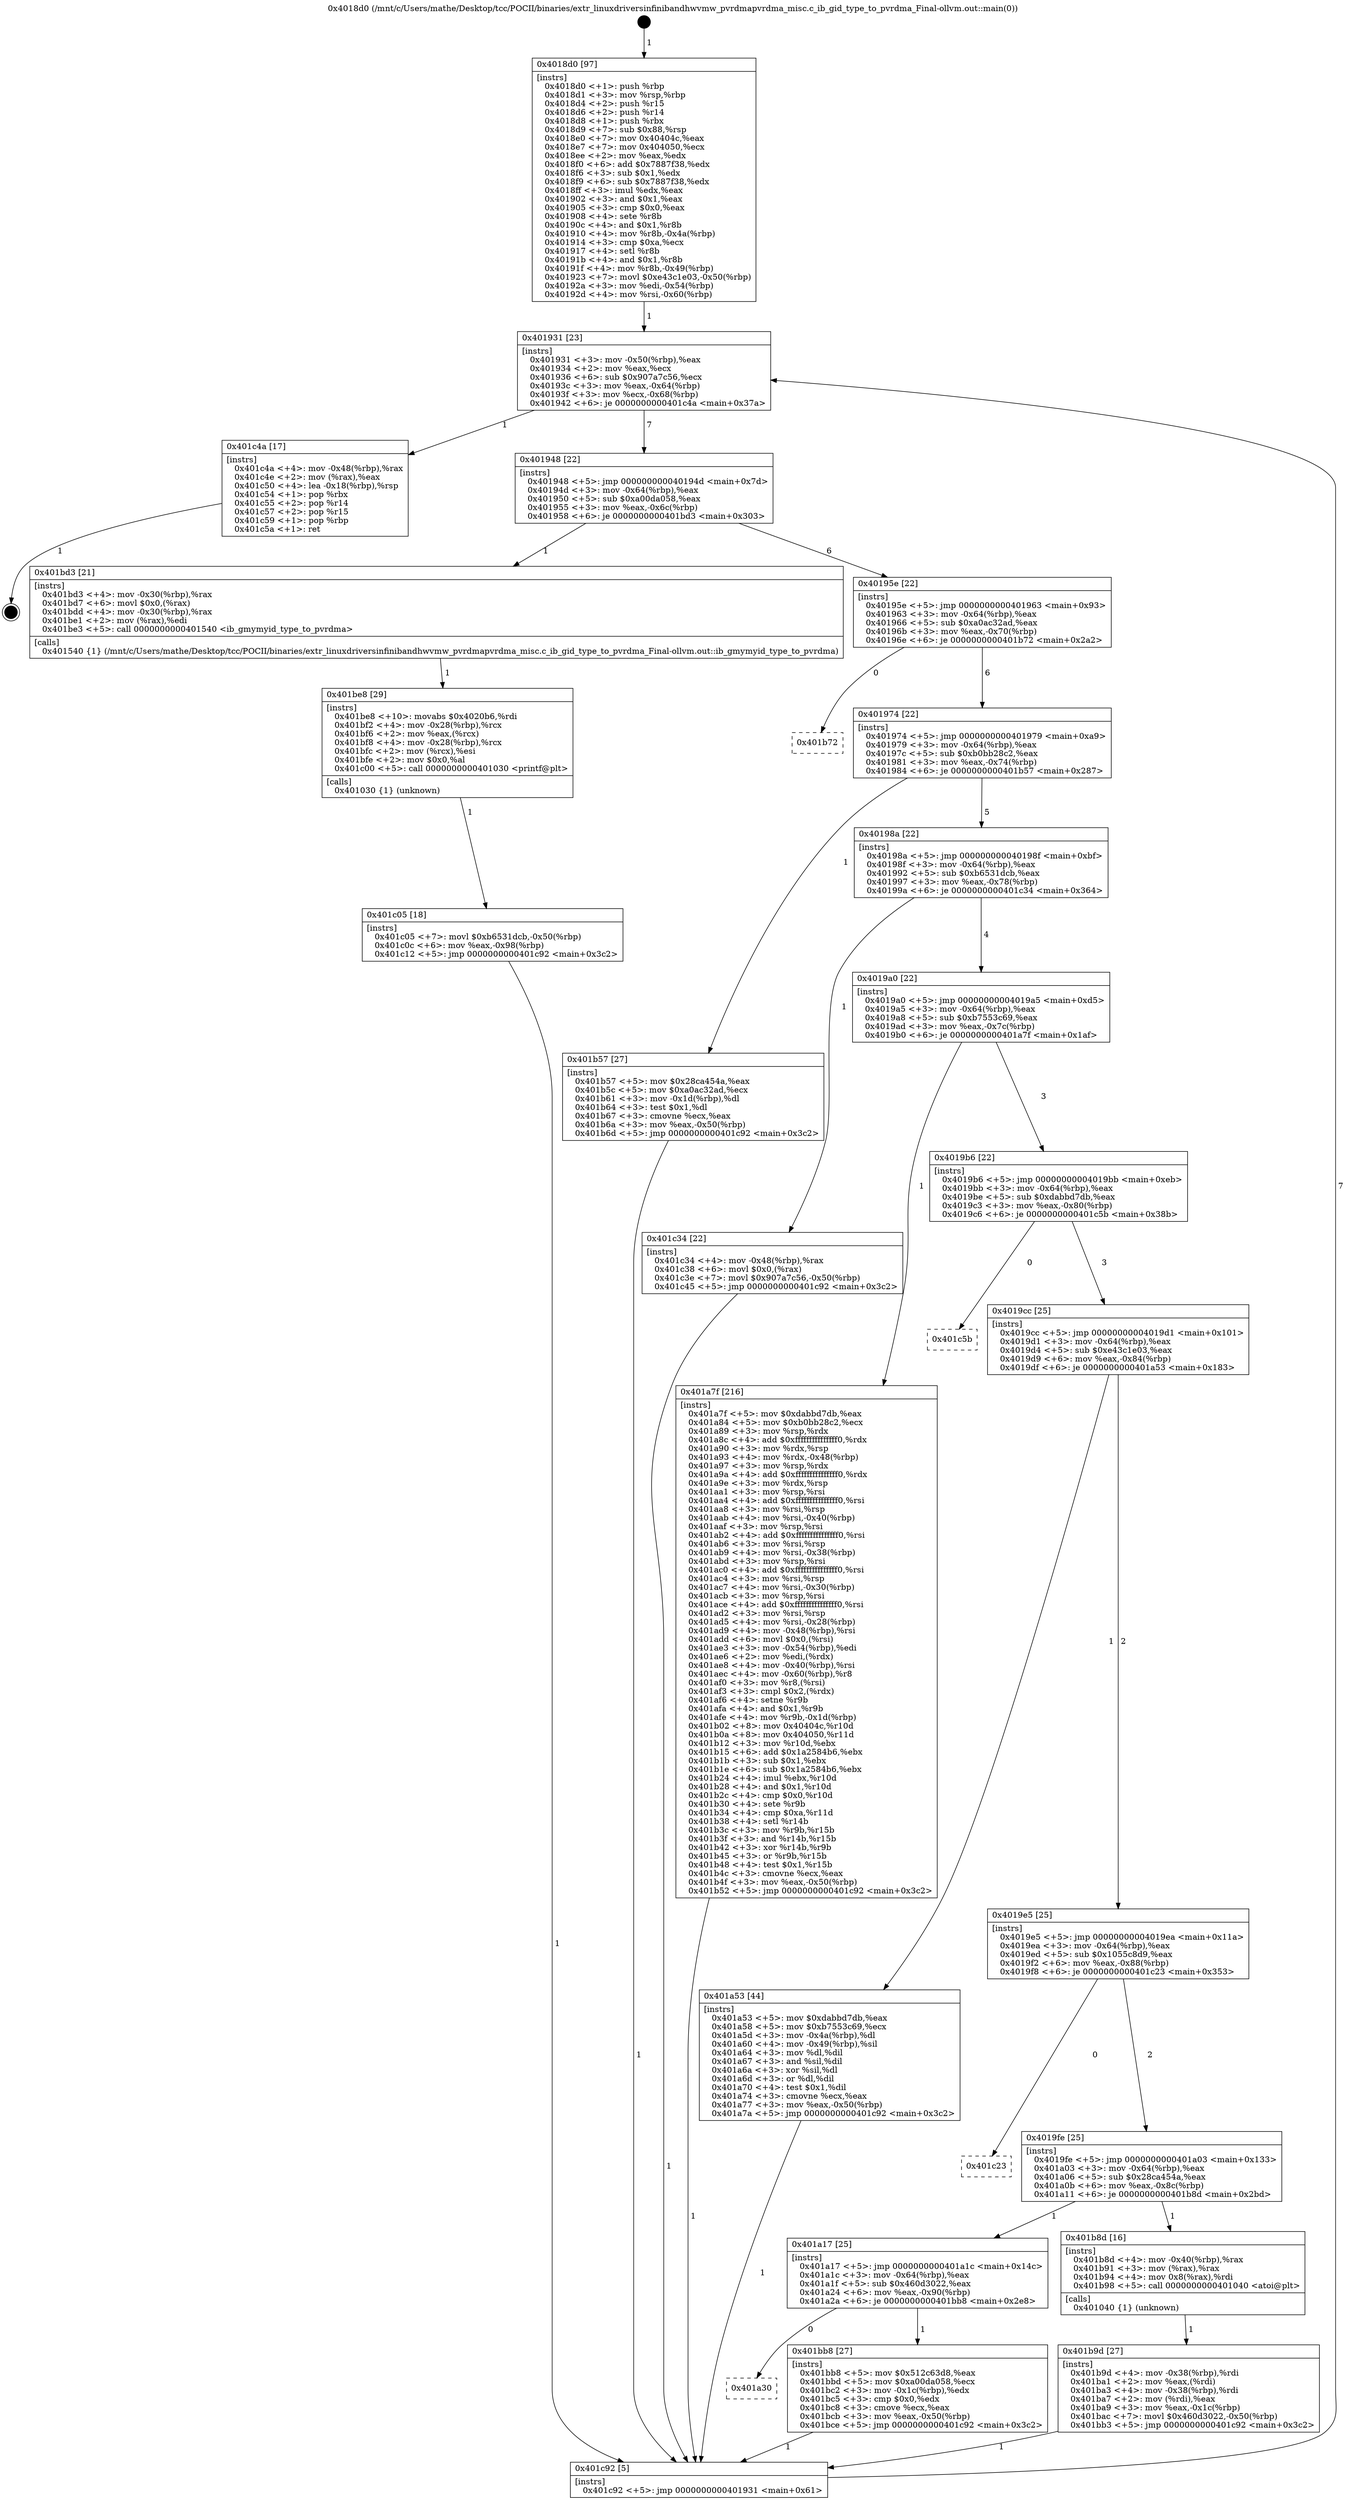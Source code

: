 digraph "0x4018d0" {
  label = "0x4018d0 (/mnt/c/Users/mathe/Desktop/tcc/POCII/binaries/extr_linuxdriversinfinibandhwvmw_pvrdmapvrdma_misc.c_ib_gid_type_to_pvrdma_Final-ollvm.out::main(0))"
  labelloc = "t"
  node[shape=record]

  Entry [label="",width=0.3,height=0.3,shape=circle,fillcolor=black,style=filled]
  "0x401931" [label="{
     0x401931 [23]\l
     | [instrs]\l
     &nbsp;&nbsp;0x401931 \<+3\>: mov -0x50(%rbp),%eax\l
     &nbsp;&nbsp;0x401934 \<+2\>: mov %eax,%ecx\l
     &nbsp;&nbsp;0x401936 \<+6\>: sub $0x907a7c56,%ecx\l
     &nbsp;&nbsp;0x40193c \<+3\>: mov %eax,-0x64(%rbp)\l
     &nbsp;&nbsp;0x40193f \<+3\>: mov %ecx,-0x68(%rbp)\l
     &nbsp;&nbsp;0x401942 \<+6\>: je 0000000000401c4a \<main+0x37a\>\l
  }"]
  "0x401c4a" [label="{
     0x401c4a [17]\l
     | [instrs]\l
     &nbsp;&nbsp;0x401c4a \<+4\>: mov -0x48(%rbp),%rax\l
     &nbsp;&nbsp;0x401c4e \<+2\>: mov (%rax),%eax\l
     &nbsp;&nbsp;0x401c50 \<+4\>: lea -0x18(%rbp),%rsp\l
     &nbsp;&nbsp;0x401c54 \<+1\>: pop %rbx\l
     &nbsp;&nbsp;0x401c55 \<+2\>: pop %r14\l
     &nbsp;&nbsp;0x401c57 \<+2\>: pop %r15\l
     &nbsp;&nbsp;0x401c59 \<+1\>: pop %rbp\l
     &nbsp;&nbsp;0x401c5a \<+1\>: ret\l
  }"]
  "0x401948" [label="{
     0x401948 [22]\l
     | [instrs]\l
     &nbsp;&nbsp;0x401948 \<+5\>: jmp 000000000040194d \<main+0x7d\>\l
     &nbsp;&nbsp;0x40194d \<+3\>: mov -0x64(%rbp),%eax\l
     &nbsp;&nbsp;0x401950 \<+5\>: sub $0xa00da058,%eax\l
     &nbsp;&nbsp;0x401955 \<+3\>: mov %eax,-0x6c(%rbp)\l
     &nbsp;&nbsp;0x401958 \<+6\>: je 0000000000401bd3 \<main+0x303\>\l
  }"]
  Exit [label="",width=0.3,height=0.3,shape=circle,fillcolor=black,style=filled,peripheries=2]
  "0x401bd3" [label="{
     0x401bd3 [21]\l
     | [instrs]\l
     &nbsp;&nbsp;0x401bd3 \<+4\>: mov -0x30(%rbp),%rax\l
     &nbsp;&nbsp;0x401bd7 \<+6\>: movl $0x0,(%rax)\l
     &nbsp;&nbsp;0x401bdd \<+4\>: mov -0x30(%rbp),%rax\l
     &nbsp;&nbsp;0x401be1 \<+2\>: mov (%rax),%edi\l
     &nbsp;&nbsp;0x401be3 \<+5\>: call 0000000000401540 \<ib_gmymyid_type_to_pvrdma\>\l
     | [calls]\l
     &nbsp;&nbsp;0x401540 \{1\} (/mnt/c/Users/mathe/Desktop/tcc/POCII/binaries/extr_linuxdriversinfinibandhwvmw_pvrdmapvrdma_misc.c_ib_gid_type_to_pvrdma_Final-ollvm.out::ib_gmymyid_type_to_pvrdma)\l
  }"]
  "0x40195e" [label="{
     0x40195e [22]\l
     | [instrs]\l
     &nbsp;&nbsp;0x40195e \<+5\>: jmp 0000000000401963 \<main+0x93\>\l
     &nbsp;&nbsp;0x401963 \<+3\>: mov -0x64(%rbp),%eax\l
     &nbsp;&nbsp;0x401966 \<+5\>: sub $0xa0ac32ad,%eax\l
     &nbsp;&nbsp;0x40196b \<+3\>: mov %eax,-0x70(%rbp)\l
     &nbsp;&nbsp;0x40196e \<+6\>: je 0000000000401b72 \<main+0x2a2\>\l
  }"]
  "0x401c05" [label="{
     0x401c05 [18]\l
     | [instrs]\l
     &nbsp;&nbsp;0x401c05 \<+7\>: movl $0xb6531dcb,-0x50(%rbp)\l
     &nbsp;&nbsp;0x401c0c \<+6\>: mov %eax,-0x98(%rbp)\l
     &nbsp;&nbsp;0x401c12 \<+5\>: jmp 0000000000401c92 \<main+0x3c2\>\l
  }"]
  "0x401b72" [label="{
     0x401b72\l
  }", style=dashed]
  "0x401974" [label="{
     0x401974 [22]\l
     | [instrs]\l
     &nbsp;&nbsp;0x401974 \<+5\>: jmp 0000000000401979 \<main+0xa9\>\l
     &nbsp;&nbsp;0x401979 \<+3\>: mov -0x64(%rbp),%eax\l
     &nbsp;&nbsp;0x40197c \<+5\>: sub $0xb0bb28c2,%eax\l
     &nbsp;&nbsp;0x401981 \<+3\>: mov %eax,-0x74(%rbp)\l
     &nbsp;&nbsp;0x401984 \<+6\>: je 0000000000401b57 \<main+0x287\>\l
  }"]
  "0x401be8" [label="{
     0x401be8 [29]\l
     | [instrs]\l
     &nbsp;&nbsp;0x401be8 \<+10\>: movabs $0x4020b6,%rdi\l
     &nbsp;&nbsp;0x401bf2 \<+4\>: mov -0x28(%rbp),%rcx\l
     &nbsp;&nbsp;0x401bf6 \<+2\>: mov %eax,(%rcx)\l
     &nbsp;&nbsp;0x401bf8 \<+4\>: mov -0x28(%rbp),%rcx\l
     &nbsp;&nbsp;0x401bfc \<+2\>: mov (%rcx),%esi\l
     &nbsp;&nbsp;0x401bfe \<+2\>: mov $0x0,%al\l
     &nbsp;&nbsp;0x401c00 \<+5\>: call 0000000000401030 \<printf@plt\>\l
     | [calls]\l
     &nbsp;&nbsp;0x401030 \{1\} (unknown)\l
  }"]
  "0x401b57" [label="{
     0x401b57 [27]\l
     | [instrs]\l
     &nbsp;&nbsp;0x401b57 \<+5\>: mov $0x28ca454a,%eax\l
     &nbsp;&nbsp;0x401b5c \<+5\>: mov $0xa0ac32ad,%ecx\l
     &nbsp;&nbsp;0x401b61 \<+3\>: mov -0x1d(%rbp),%dl\l
     &nbsp;&nbsp;0x401b64 \<+3\>: test $0x1,%dl\l
     &nbsp;&nbsp;0x401b67 \<+3\>: cmovne %ecx,%eax\l
     &nbsp;&nbsp;0x401b6a \<+3\>: mov %eax,-0x50(%rbp)\l
     &nbsp;&nbsp;0x401b6d \<+5\>: jmp 0000000000401c92 \<main+0x3c2\>\l
  }"]
  "0x40198a" [label="{
     0x40198a [22]\l
     | [instrs]\l
     &nbsp;&nbsp;0x40198a \<+5\>: jmp 000000000040198f \<main+0xbf\>\l
     &nbsp;&nbsp;0x40198f \<+3\>: mov -0x64(%rbp),%eax\l
     &nbsp;&nbsp;0x401992 \<+5\>: sub $0xb6531dcb,%eax\l
     &nbsp;&nbsp;0x401997 \<+3\>: mov %eax,-0x78(%rbp)\l
     &nbsp;&nbsp;0x40199a \<+6\>: je 0000000000401c34 \<main+0x364\>\l
  }"]
  "0x401a30" [label="{
     0x401a30\l
  }", style=dashed]
  "0x401c34" [label="{
     0x401c34 [22]\l
     | [instrs]\l
     &nbsp;&nbsp;0x401c34 \<+4\>: mov -0x48(%rbp),%rax\l
     &nbsp;&nbsp;0x401c38 \<+6\>: movl $0x0,(%rax)\l
     &nbsp;&nbsp;0x401c3e \<+7\>: movl $0x907a7c56,-0x50(%rbp)\l
     &nbsp;&nbsp;0x401c45 \<+5\>: jmp 0000000000401c92 \<main+0x3c2\>\l
  }"]
  "0x4019a0" [label="{
     0x4019a0 [22]\l
     | [instrs]\l
     &nbsp;&nbsp;0x4019a0 \<+5\>: jmp 00000000004019a5 \<main+0xd5\>\l
     &nbsp;&nbsp;0x4019a5 \<+3\>: mov -0x64(%rbp),%eax\l
     &nbsp;&nbsp;0x4019a8 \<+5\>: sub $0xb7553c69,%eax\l
     &nbsp;&nbsp;0x4019ad \<+3\>: mov %eax,-0x7c(%rbp)\l
     &nbsp;&nbsp;0x4019b0 \<+6\>: je 0000000000401a7f \<main+0x1af\>\l
  }"]
  "0x401bb8" [label="{
     0x401bb8 [27]\l
     | [instrs]\l
     &nbsp;&nbsp;0x401bb8 \<+5\>: mov $0x512c63d8,%eax\l
     &nbsp;&nbsp;0x401bbd \<+5\>: mov $0xa00da058,%ecx\l
     &nbsp;&nbsp;0x401bc2 \<+3\>: mov -0x1c(%rbp),%edx\l
     &nbsp;&nbsp;0x401bc5 \<+3\>: cmp $0x0,%edx\l
     &nbsp;&nbsp;0x401bc8 \<+3\>: cmove %ecx,%eax\l
     &nbsp;&nbsp;0x401bcb \<+3\>: mov %eax,-0x50(%rbp)\l
     &nbsp;&nbsp;0x401bce \<+5\>: jmp 0000000000401c92 \<main+0x3c2\>\l
  }"]
  "0x401a7f" [label="{
     0x401a7f [216]\l
     | [instrs]\l
     &nbsp;&nbsp;0x401a7f \<+5\>: mov $0xdabbd7db,%eax\l
     &nbsp;&nbsp;0x401a84 \<+5\>: mov $0xb0bb28c2,%ecx\l
     &nbsp;&nbsp;0x401a89 \<+3\>: mov %rsp,%rdx\l
     &nbsp;&nbsp;0x401a8c \<+4\>: add $0xfffffffffffffff0,%rdx\l
     &nbsp;&nbsp;0x401a90 \<+3\>: mov %rdx,%rsp\l
     &nbsp;&nbsp;0x401a93 \<+4\>: mov %rdx,-0x48(%rbp)\l
     &nbsp;&nbsp;0x401a97 \<+3\>: mov %rsp,%rdx\l
     &nbsp;&nbsp;0x401a9a \<+4\>: add $0xfffffffffffffff0,%rdx\l
     &nbsp;&nbsp;0x401a9e \<+3\>: mov %rdx,%rsp\l
     &nbsp;&nbsp;0x401aa1 \<+3\>: mov %rsp,%rsi\l
     &nbsp;&nbsp;0x401aa4 \<+4\>: add $0xfffffffffffffff0,%rsi\l
     &nbsp;&nbsp;0x401aa8 \<+3\>: mov %rsi,%rsp\l
     &nbsp;&nbsp;0x401aab \<+4\>: mov %rsi,-0x40(%rbp)\l
     &nbsp;&nbsp;0x401aaf \<+3\>: mov %rsp,%rsi\l
     &nbsp;&nbsp;0x401ab2 \<+4\>: add $0xfffffffffffffff0,%rsi\l
     &nbsp;&nbsp;0x401ab6 \<+3\>: mov %rsi,%rsp\l
     &nbsp;&nbsp;0x401ab9 \<+4\>: mov %rsi,-0x38(%rbp)\l
     &nbsp;&nbsp;0x401abd \<+3\>: mov %rsp,%rsi\l
     &nbsp;&nbsp;0x401ac0 \<+4\>: add $0xfffffffffffffff0,%rsi\l
     &nbsp;&nbsp;0x401ac4 \<+3\>: mov %rsi,%rsp\l
     &nbsp;&nbsp;0x401ac7 \<+4\>: mov %rsi,-0x30(%rbp)\l
     &nbsp;&nbsp;0x401acb \<+3\>: mov %rsp,%rsi\l
     &nbsp;&nbsp;0x401ace \<+4\>: add $0xfffffffffffffff0,%rsi\l
     &nbsp;&nbsp;0x401ad2 \<+3\>: mov %rsi,%rsp\l
     &nbsp;&nbsp;0x401ad5 \<+4\>: mov %rsi,-0x28(%rbp)\l
     &nbsp;&nbsp;0x401ad9 \<+4\>: mov -0x48(%rbp),%rsi\l
     &nbsp;&nbsp;0x401add \<+6\>: movl $0x0,(%rsi)\l
     &nbsp;&nbsp;0x401ae3 \<+3\>: mov -0x54(%rbp),%edi\l
     &nbsp;&nbsp;0x401ae6 \<+2\>: mov %edi,(%rdx)\l
     &nbsp;&nbsp;0x401ae8 \<+4\>: mov -0x40(%rbp),%rsi\l
     &nbsp;&nbsp;0x401aec \<+4\>: mov -0x60(%rbp),%r8\l
     &nbsp;&nbsp;0x401af0 \<+3\>: mov %r8,(%rsi)\l
     &nbsp;&nbsp;0x401af3 \<+3\>: cmpl $0x2,(%rdx)\l
     &nbsp;&nbsp;0x401af6 \<+4\>: setne %r9b\l
     &nbsp;&nbsp;0x401afa \<+4\>: and $0x1,%r9b\l
     &nbsp;&nbsp;0x401afe \<+4\>: mov %r9b,-0x1d(%rbp)\l
     &nbsp;&nbsp;0x401b02 \<+8\>: mov 0x40404c,%r10d\l
     &nbsp;&nbsp;0x401b0a \<+8\>: mov 0x404050,%r11d\l
     &nbsp;&nbsp;0x401b12 \<+3\>: mov %r10d,%ebx\l
     &nbsp;&nbsp;0x401b15 \<+6\>: add $0x1a2584b6,%ebx\l
     &nbsp;&nbsp;0x401b1b \<+3\>: sub $0x1,%ebx\l
     &nbsp;&nbsp;0x401b1e \<+6\>: sub $0x1a2584b6,%ebx\l
     &nbsp;&nbsp;0x401b24 \<+4\>: imul %ebx,%r10d\l
     &nbsp;&nbsp;0x401b28 \<+4\>: and $0x1,%r10d\l
     &nbsp;&nbsp;0x401b2c \<+4\>: cmp $0x0,%r10d\l
     &nbsp;&nbsp;0x401b30 \<+4\>: sete %r9b\l
     &nbsp;&nbsp;0x401b34 \<+4\>: cmp $0xa,%r11d\l
     &nbsp;&nbsp;0x401b38 \<+4\>: setl %r14b\l
     &nbsp;&nbsp;0x401b3c \<+3\>: mov %r9b,%r15b\l
     &nbsp;&nbsp;0x401b3f \<+3\>: and %r14b,%r15b\l
     &nbsp;&nbsp;0x401b42 \<+3\>: xor %r14b,%r9b\l
     &nbsp;&nbsp;0x401b45 \<+3\>: or %r9b,%r15b\l
     &nbsp;&nbsp;0x401b48 \<+4\>: test $0x1,%r15b\l
     &nbsp;&nbsp;0x401b4c \<+3\>: cmovne %ecx,%eax\l
     &nbsp;&nbsp;0x401b4f \<+3\>: mov %eax,-0x50(%rbp)\l
     &nbsp;&nbsp;0x401b52 \<+5\>: jmp 0000000000401c92 \<main+0x3c2\>\l
  }"]
  "0x4019b6" [label="{
     0x4019b6 [22]\l
     | [instrs]\l
     &nbsp;&nbsp;0x4019b6 \<+5\>: jmp 00000000004019bb \<main+0xeb\>\l
     &nbsp;&nbsp;0x4019bb \<+3\>: mov -0x64(%rbp),%eax\l
     &nbsp;&nbsp;0x4019be \<+5\>: sub $0xdabbd7db,%eax\l
     &nbsp;&nbsp;0x4019c3 \<+3\>: mov %eax,-0x80(%rbp)\l
     &nbsp;&nbsp;0x4019c6 \<+6\>: je 0000000000401c5b \<main+0x38b\>\l
  }"]
  "0x401b9d" [label="{
     0x401b9d [27]\l
     | [instrs]\l
     &nbsp;&nbsp;0x401b9d \<+4\>: mov -0x38(%rbp),%rdi\l
     &nbsp;&nbsp;0x401ba1 \<+2\>: mov %eax,(%rdi)\l
     &nbsp;&nbsp;0x401ba3 \<+4\>: mov -0x38(%rbp),%rdi\l
     &nbsp;&nbsp;0x401ba7 \<+2\>: mov (%rdi),%eax\l
     &nbsp;&nbsp;0x401ba9 \<+3\>: mov %eax,-0x1c(%rbp)\l
     &nbsp;&nbsp;0x401bac \<+7\>: movl $0x460d3022,-0x50(%rbp)\l
     &nbsp;&nbsp;0x401bb3 \<+5\>: jmp 0000000000401c92 \<main+0x3c2\>\l
  }"]
  "0x401c5b" [label="{
     0x401c5b\l
  }", style=dashed]
  "0x4019cc" [label="{
     0x4019cc [25]\l
     | [instrs]\l
     &nbsp;&nbsp;0x4019cc \<+5\>: jmp 00000000004019d1 \<main+0x101\>\l
     &nbsp;&nbsp;0x4019d1 \<+3\>: mov -0x64(%rbp),%eax\l
     &nbsp;&nbsp;0x4019d4 \<+5\>: sub $0xe43c1e03,%eax\l
     &nbsp;&nbsp;0x4019d9 \<+6\>: mov %eax,-0x84(%rbp)\l
     &nbsp;&nbsp;0x4019df \<+6\>: je 0000000000401a53 \<main+0x183\>\l
  }"]
  "0x401a17" [label="{
     0x401a17 [25]\l
     | [instrs]\l
     &nbsp;&nbsp;0x401a17 \<+5\>: jmp 0000000000401a1c \<main+0x14c\>\l
     &nbsp;&nbsp;0x401a1c \<+3\>: mov -0x64(%rbp),%eax\l
     &nbsp;&nbsp;0x401a1f \<+5\>: sub $0x460d3022,%eax\l
     &nbsp;&nbsp;0x401a24 \<+6\>: mov %eax,-0x90(%rbp)\l
     &nbsp;&nbsp;0x401a2a \<+6\>: je 0000000000401bb8 \<main+0x2e8\>\l
  }"]
  "0x401a53" [label="{
     0x401a53 [44]\l
     | [instrs]\l
     &nbsp;&nbsp;0x401a53 \<+5\>: mov $0xdabbd7db,%eax\l
     &nbsp;&nbsp;0x401a58 \<+5\>: mov $0xb7553c69,%ecx\l
     &nbsp;&nbsp;0x401a5d \<+3\>: mov -0x4a(%rbp),%dl\l
     &nbsp;&nbsp;0x401a60 \<+4\>: mov -0x49(%rbp),%sil\l
     &nbsp;&nbsp;0x401a64 \<+3\>: mov %dl,%dil\l
     &nbsp;&nbsp;0x401a67 \<+3\>: and %sil,%dil\l
     &nbsp;&nbsp;0x401a6a \<+3\>: xor %sil,%dl\l
     &nbsp;&nbsp;0x401a6d \<+3\>: or %dl,%dil\l
     &nbsp;&nbsp;0x401a70 \<+4\>: test $0x1,%dil\l
     &nbsp;&nbsp;0x401a74 \<+3\>: cmovne %ecx,%eax\l
     &nbsp;&nbsp;0x401a77 \<+3\>: mov %eax,-0x50(%rbp)\l
     &nbsp;&nbsp;0x401a7a \<+5\>: jmp 0000000000401c92 \<main+0x3c2\>\l
  }"]
  "0x4019e5" [label="{
     0x4019e5 [25]\l
     | [instrs]\l
     &nbsp;&nbsp;0x4019e5 \<+5\>: jmp 00000000004019ea \<main+0x11a\>\l
     &nbsp;&nbsp;0x4019ea \<+3\>: mov -0x64(%rbp),%eax\l
     &nbsp;&nbsp;0x4019ed \<+5\>: sub $0x1055c8d9,%eax\l
     &nbsp;&nbsp;0x4019f2 \<+6\>: mov %eax,-0x88(%rbp)\l
     &nbsp;&nbsp;0x4019f8 \<+6\>: je 0000000000401c23 \<main+0x353\>\l
  }"]
  "0x401c92" [label="{
     0x401c92 [5]\l
     | [instrs]\l
     &nbsp;&nbsp;0x401c92 \<+5\>: jmp 0000000000401931 \<main+0x61\>\l
  }"]
  "0x4018d0" [label="{
     0x4018d0 [97]\l
     | [instrs]\l
     &nbsp;&nbsp;0x4018d0 \<+1\>: push %rbp\l
     &nbsp;&nbsp;0x4018d1 \<+3\>: mov %rsp,%rbp\l
     &nbsp;&nbsp;0x4018d4 \<+2\>: push %r15\l
     &nbsp;&nbsp;0x4018d6 \<+2\>: push %r14\l
     &nbsp;&nbsp;0x4018d8 \<+1\>: push %rbx\l
     &nbsp;&nbsp;0x4018d9 \<+7\>: sub $0x88,%rsp\l
     &nbsp;&nbsp;0x4018e0 \<+7\>: mov 0x40404c,%eax\l
     &nbsp;&nbsp;0x4018e7 \<+7\>: mov 0x404050,%ecx\l
     &nbsp;&nbsp;0x4018ee \<+2\>: mov %eax,%edx\l
     &nbsp;&nbsp;0x4018f0 \<+6\>: add $0x7887f38,%edx\l
     &nbsp;&nbsp;0x4018f6 \<+3\>: sub $0x1,%edx\l
     &nbsp;&nbsp;0x4018f9 \<+6\>: sub $0x7887f38,%edx\l
     &nbsp;&nbsp;0x4018ff \<+3\>: imul %edx,%eax\l
     &nbsp;&nbsp;0x401902 \<+3\>: and $0x1,%eax\l
     &nbsp;&nbsp;0x401905 \<+3\>: cmp $0x0,%eax\l
     &nbsp;&nbsp;0x401908 \<+4\>: sete %r8b\l
     &nbsp;&nbsp;0x40190c \<+4\>: and $0x1,%r8b\l
     &nbsp;&nbsp;0x401910 \<+4\>: mov %r8b,-0x4a(%rbp)\l
     &nbsp;&nbsp;0x401914 \<+3\>: cmp $0xa,%ecx\l
     &nbsp;&nbsp;0x401917 \<+4\>: setl %r8b\l
     &nbsp;&nbsp;0x40191b \<+4\>: and $0x1,%r8b\l
     &nbsp;&nbsp;0x40191f \<+4\>: mov %r8b,-0x49(%rbp)\l
     &nbsp;&nbsp;0x401923 \<+7\>: movl $0xe43c1e03,-0x50(%rbp)\l
     &nbsp;&nbsp;0x40192a \<+3\>: mov %edi,-0x54(%rbp)\l
     &nbsp;&nbsp;0x40192d \<+4\>: mov %rsi,-0x60(%rbp)\l
  }"]
  "0x401b8d" [label="{
     0x401b8d [16]\l
     | [instrs]\l
     &nbsp;&nbsp;0x401b8d \<+4\>: mov -0x40(%rbp),%rax\l
     &nbsp;&nbsp;0x401b91 \<+3\>: mov (%rax),%rax\l
     &nbsp;&nbsp;0x401b94 \<+4\>: mov 0x8(%rax),%rdi\l
     &nbsp;&nbsp;0x401b98 \<+5\>: call 0000000000401040 \<atoi@plt\>\l
     | [calls]\l
     &nbsp;&nbsp;0x401040 \{1\} (unknown)\l
  }"]
  "0x401c23" [label="{
     0x401c23\l
  }", style=dashed]
  "0x4019fe" [label="{
     0x4019fe [25]\l
     | [instrs]\l
     &nbsp;&nbsp;0x4019fe \<+5\>: jmp 0000000000401a03 \<main+0x133\>\l
     &nbsp;&nbsp;0x401a03 \<+3\>: mov -0x64(%rbp),%eax\l
     &nbsp;&nbsp;0x401a06 \<+5\>: sub $0x28ca454a,%eax\l
     &nbsp;&nbsp;0x401a0b \<+6\>: mov %eax,-0x8c(%rbp)\l
     &nbsp;&nbsp;0x401a11 \<+6\>: je 0000000000401b8d \<main+0x2bd\>\l
  }"]
  Entry -> "0x4018d0" [label=" 1"]
  "0x401931" -> "0x401c4a" [label=" 1"]
  "0x401931" -> "0x401948" [label=" 7"]
  "0x401c4a" -> Exit [label=" 1"]
  "0x401948" -> "0x401bd3" [label=" 1"]
  "0x401948" -> "0x40195e" [label=" 6"]
  "0x401c34" -> "0x401c92" [label=" 1"]
  "0x40195e" -> "0x401b72" [label=" 0"]
  "0x40195e" -> "0x401974" [label=" 6"]
  "0x401c05" -> "0x401c92" [label=" 1"]
  "0x401974" -> "0x401b57" [label=" 1"]
  "0x401974" -> "0x40198a" [label=" 5"]
  "0x401be8" -> "0x401c05" [label=" 1"]
  "0x40198a" -> "0x401c34" [label=" 1"]
  "0x40198a" -> "0x4019a0" [label=" 4"]
  "0x401bd3" -> "0x401be8" [label=" 1"]
  "0x4019a0" -> "0x401a7f" [label=" 1"]
  "0x4019a0" -> "0x4019b6" [label=" 3"]
  "0x401bb8" -> "0x401c92" [label=" 1"]
  "0x4019b6" -> "0x401c5b" [label=" 0"]
  "0x4019b6" -> "0x4019cc" [label=" 3"]
  "0x401a17" -> "0x401bb8" [label=" 1"]
  "0x4019cc" -> "0x401a53" [label=" 1"]
  "0x4019cc" -> "0x4019e5" [label=" 2"]
  "0x401a53" -> "0x401c92" [label=" 1"]
  "0x4018d0" -> "0x401931" [label=" 1"]
  "0x401c92" -> "0x401931" [label=" 7"]
  "0x401a7f" -> "0x401c92" [label=" 1"]
  "0x401b57" -> "0x401c92" [label=" 1"]
  "0x401a17" -> "0x401a30" [label=" 0"]
  "0x4019e5" -> "0x401c23" [label=" 0"]
  "0x4019e5" -> "0x4019fe" [label=" 2"]
  "0x401b9d" -> "0x401c92" [label=" 1"]
  "0x4019fe" -> "0x401b8d" [label=" 1"]
  "0x4019fe" -> "0x401a17" [label=" 1"]
  "0x401b8d" -> "0x401b9d" [label=" 1"]
}
